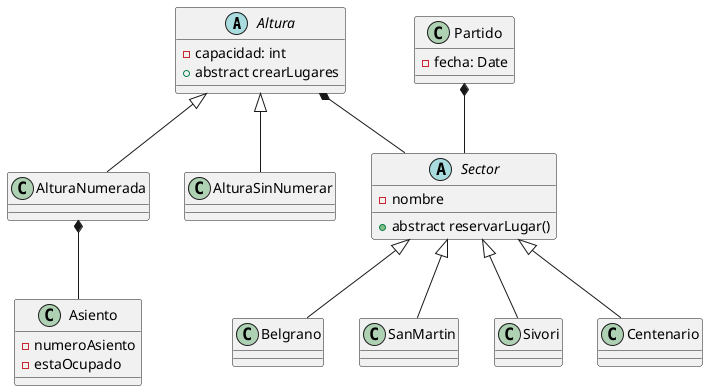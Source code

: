 @startuml
abstract class Altura{
    -capacidad: int
    +abstract crearLugares
}

class AlturaNumerada{}
class AlturaSinNumerar{}

class Asiento{
    -numeroAsiento
    -estaOcupado
}

abstract class Sector{
    -nombre
    +abstract reservarLugar()
}

class Belgrano{}
class SanMartin{}
class Sivori{}
class Centenario{}

class Partido {
    -fecha: Date
}

Altura <|-- AlturaNumerada
Altura <|-- AlturaSinNumerar

Altura *-- Sector
AlturaNumerada *-- Asiento

Sector <|-- Belgrano
Sector <|-- SanMartin
Sector <|-- Sivori
Sector <|-- Centenario

Partido *-- Sector

@enduml
